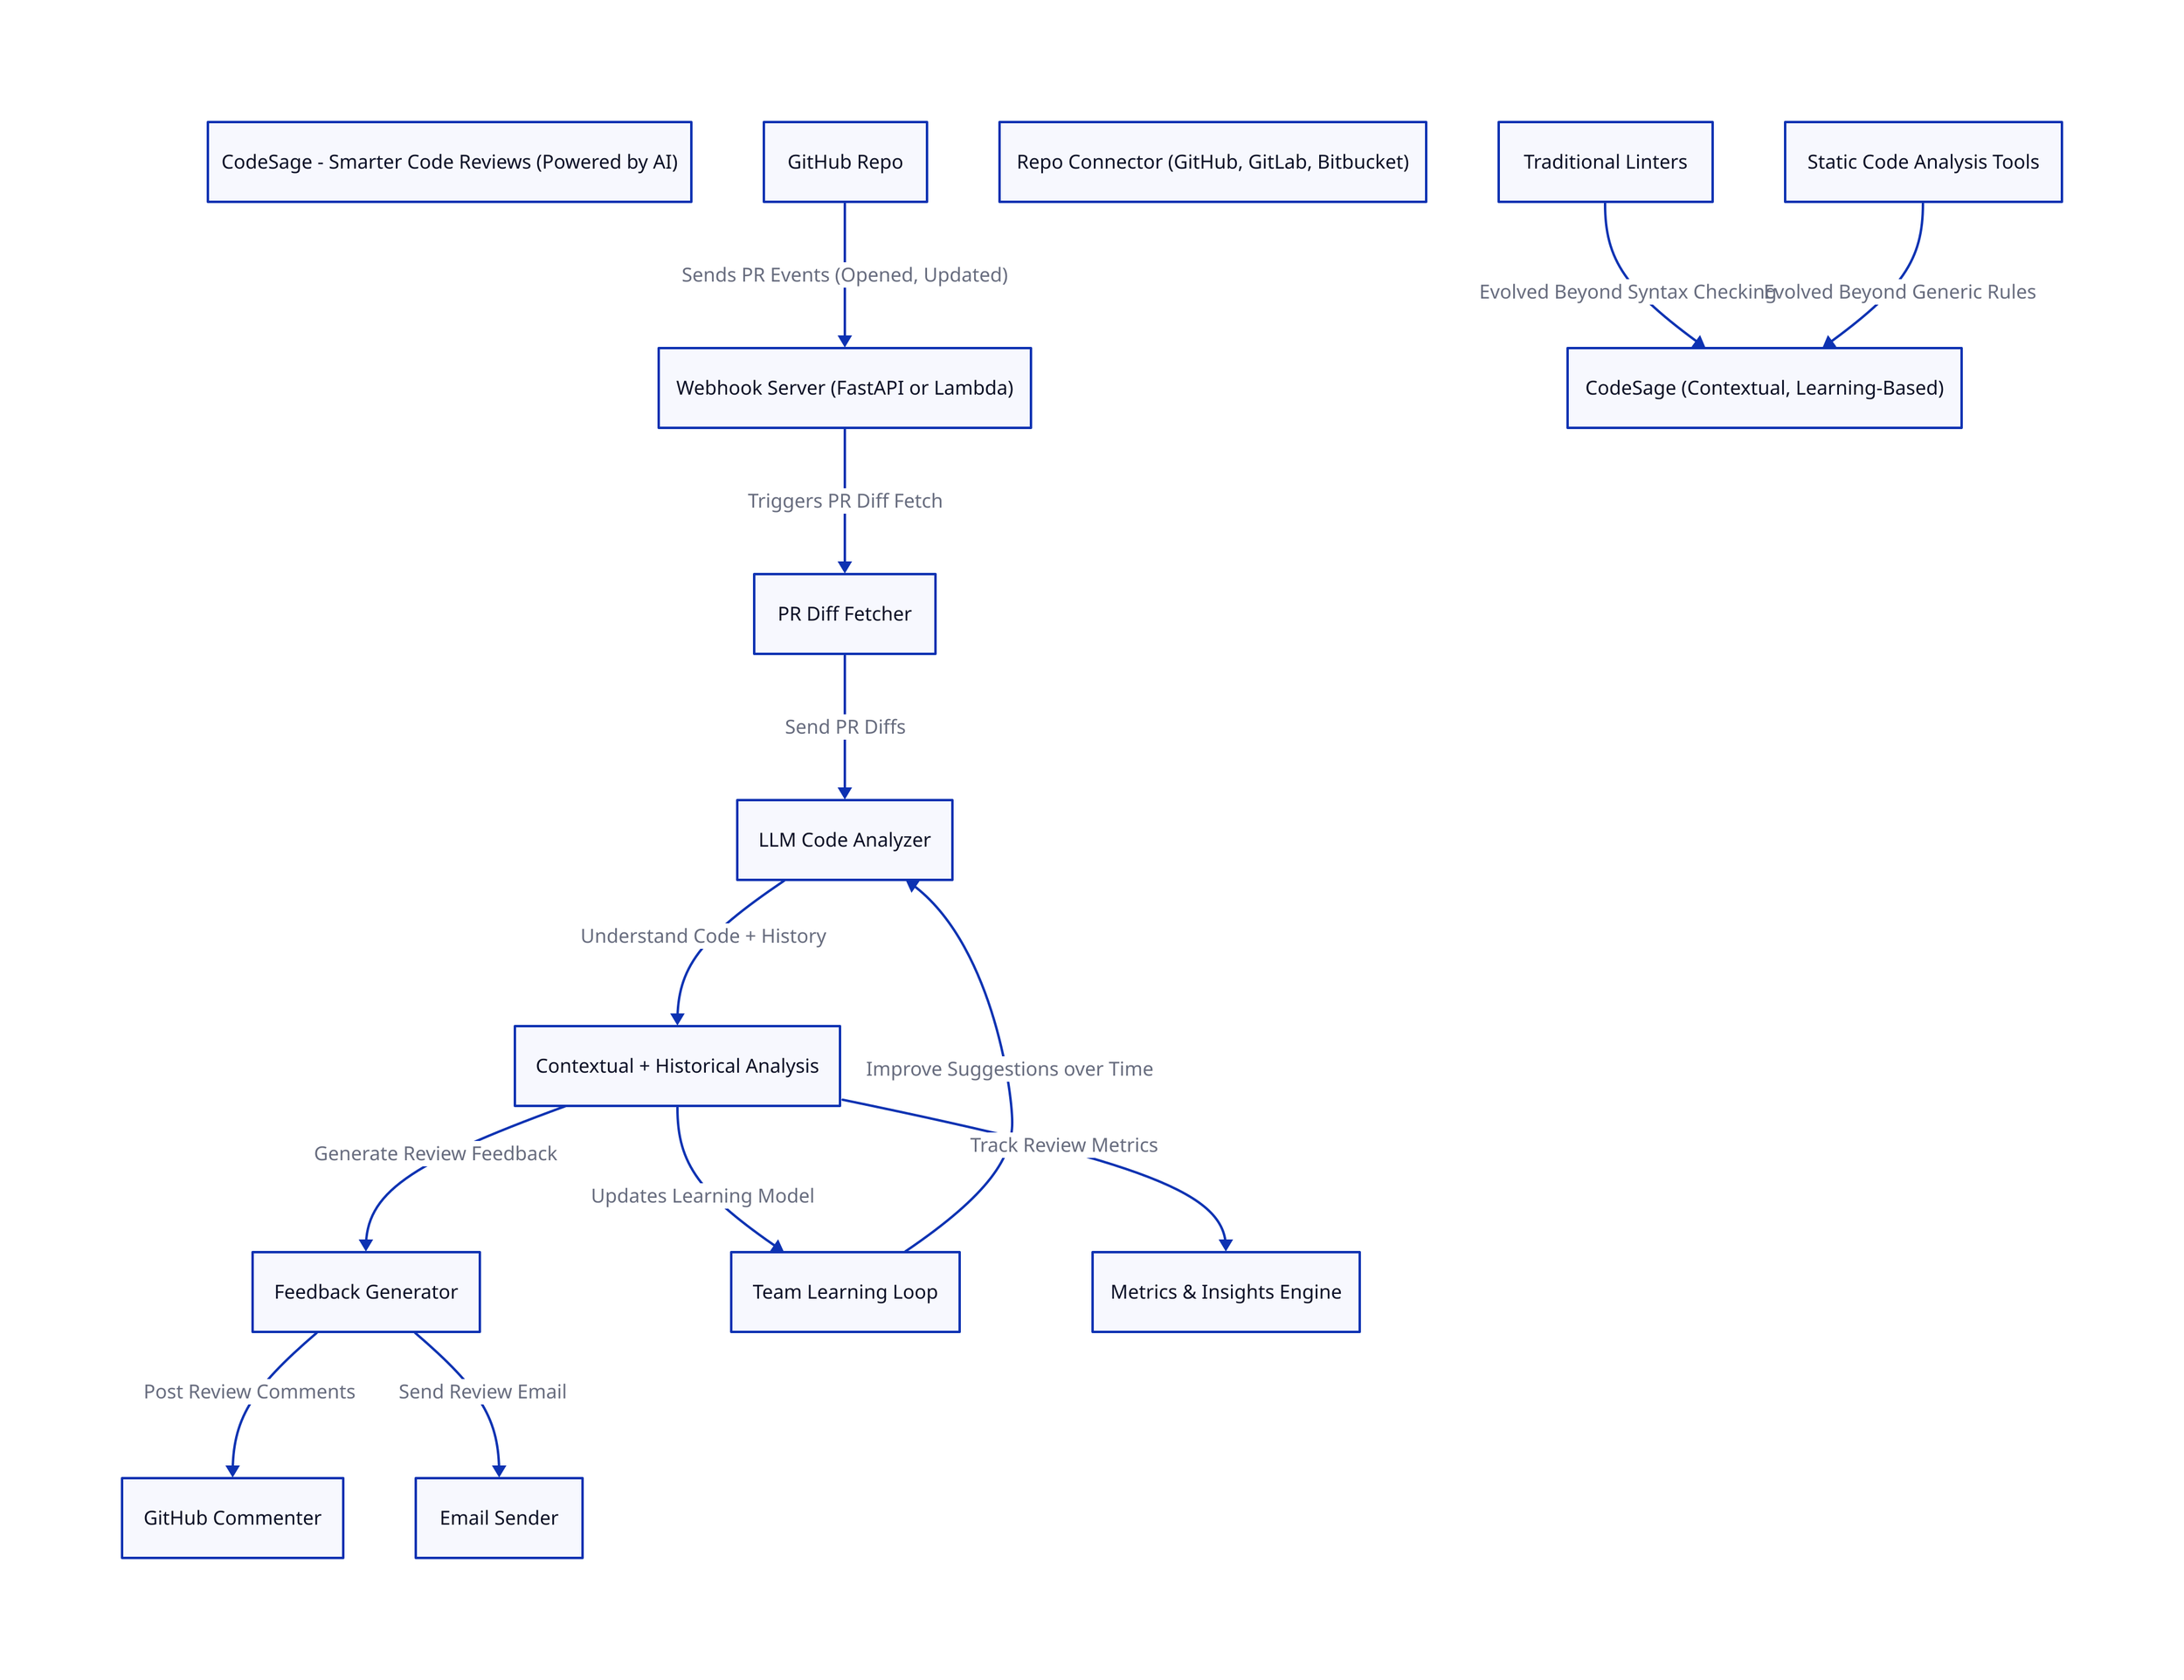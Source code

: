 product: CodeSage - Smarter Code Reviews (Powered by AI)

github: GitHub Repo
webhook_server: Webhook Server (FastAPI or Lambda)
pr_fetcher: PR Diff Fetcher
analyzer: LLM Code Analyzer
feedback: Feedback Generator
github_commenter: GitHub Commenter
email_sender: Email Sender

repo_connector: Repo Connector (GitHub, GitLab, Bitbucket)
context_analyzer: Contextual + Historical Analysis
learning_module: Team Learning Loop
metrics_module: Metrics & Insights Engine

github -> webhook_server: Sends PR Events (Opened, Updated)
webhook_server -> pr_fetcher: Triggers PR Diff Fetch
pr_fetcher -> analyzer: Send PR Diffs
analyzer -> context_analyzer: Understand Code + History
context_analyzer -> feedback: Generate Review Feedback
feedback -> github_commenter: Post Review Comments
feedback -> email_sender: Send Review Email
context_analyzer -> learning_module: Updates Learning Model
learning_module -> analyzer: Improve Suggestions over Time
context_analyzer -> metrics_module: Track Review Metrics

Traditional_Linters: Traditional Linters
Static_Tools: Static Code Analysis Tools
CodeSage: CodeSage (Contextual, Learning-Based)

Traditional_Linters -> CodeSage: Evolved Beyond Syntax Checking
Static_Tools -> CodeSage: Evolved Beyond Generic Rules
